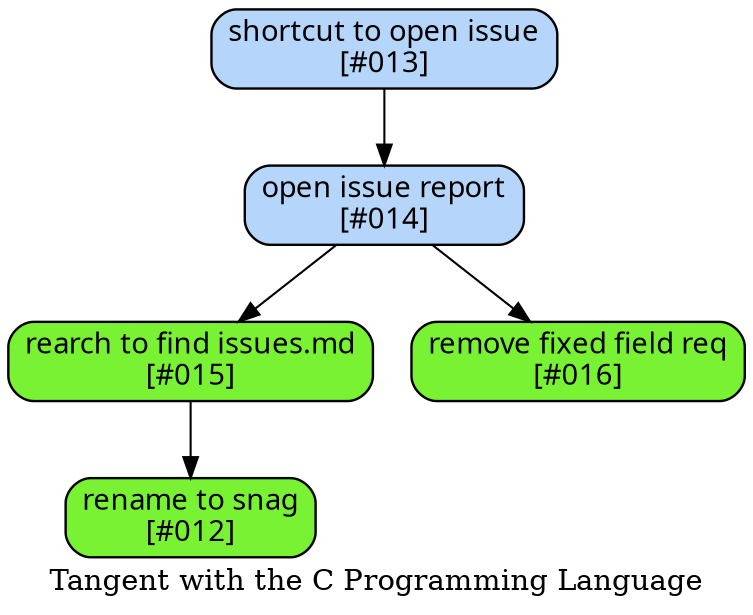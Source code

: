 # created by tan-man on 2013-01-02 04:33:31 UTC

digraph {

/*
  example stmt_list:
    foo -> bar
    biff -> baz

  example node_stmt:
    learn_c [label="learn C somehow"]
*/



label="Tangent with the C Programming Language"

node [label="\N", style="filled", fillcolor="#b5d5fb", fontname="Futura", penwidth="1.1566", shape="Mrecord"]

# #todo something is borked about these in their positioning in the file
#                 blue : fillcolor="#b5d5fb"
#             finished : green
#                green : fillcolor="#79f233"

open [label="open issue report\n[#014]"]
rearch [fillcolor="#79f233", label="rearch to find issues.md\n[#015]"]
remove [fillcolor="#79f233", label="remove fixed field req\n[#016]"]
rename [fillcolor="#79f233", label="rename to snag\n[#012]"]
shortcut [label="shortcut to open issue\n[#013]"]
open -> rearch
open -> remove
rearch -> rename
shortcut -> open
}
